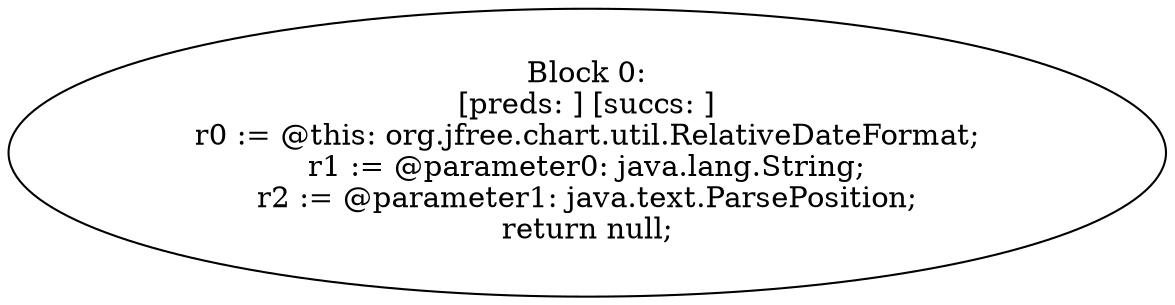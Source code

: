 digraph "unitGraph" {
    "Block 0:
[preds: ] [succs: ]
r0 := @this: org.jfree.chart.util.RelativeDateFormat;
r1 := @parameter0: java.lang.String;
r2 := @parameter1: java.text.ParsePosition;
return null;
"
}
